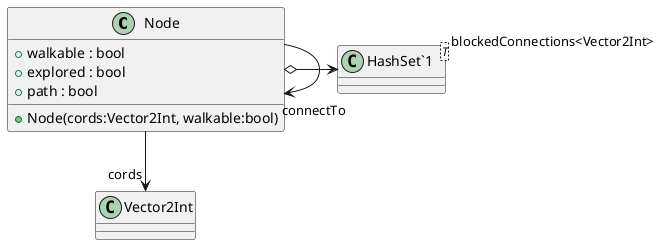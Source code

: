 @startuml
class Node {
    + walkable : bool
    + explored : bool
    + path : bool
    + Node(cords:Vector2Int, walkable:bool)
}
class "HashSet`1"<T> {
}
Node --> "cords" Vector2Int
Node --> "connectTo" Node
Node o-> "blockedConnections<Vector2Int>" "HashSet`1"
@enduml
